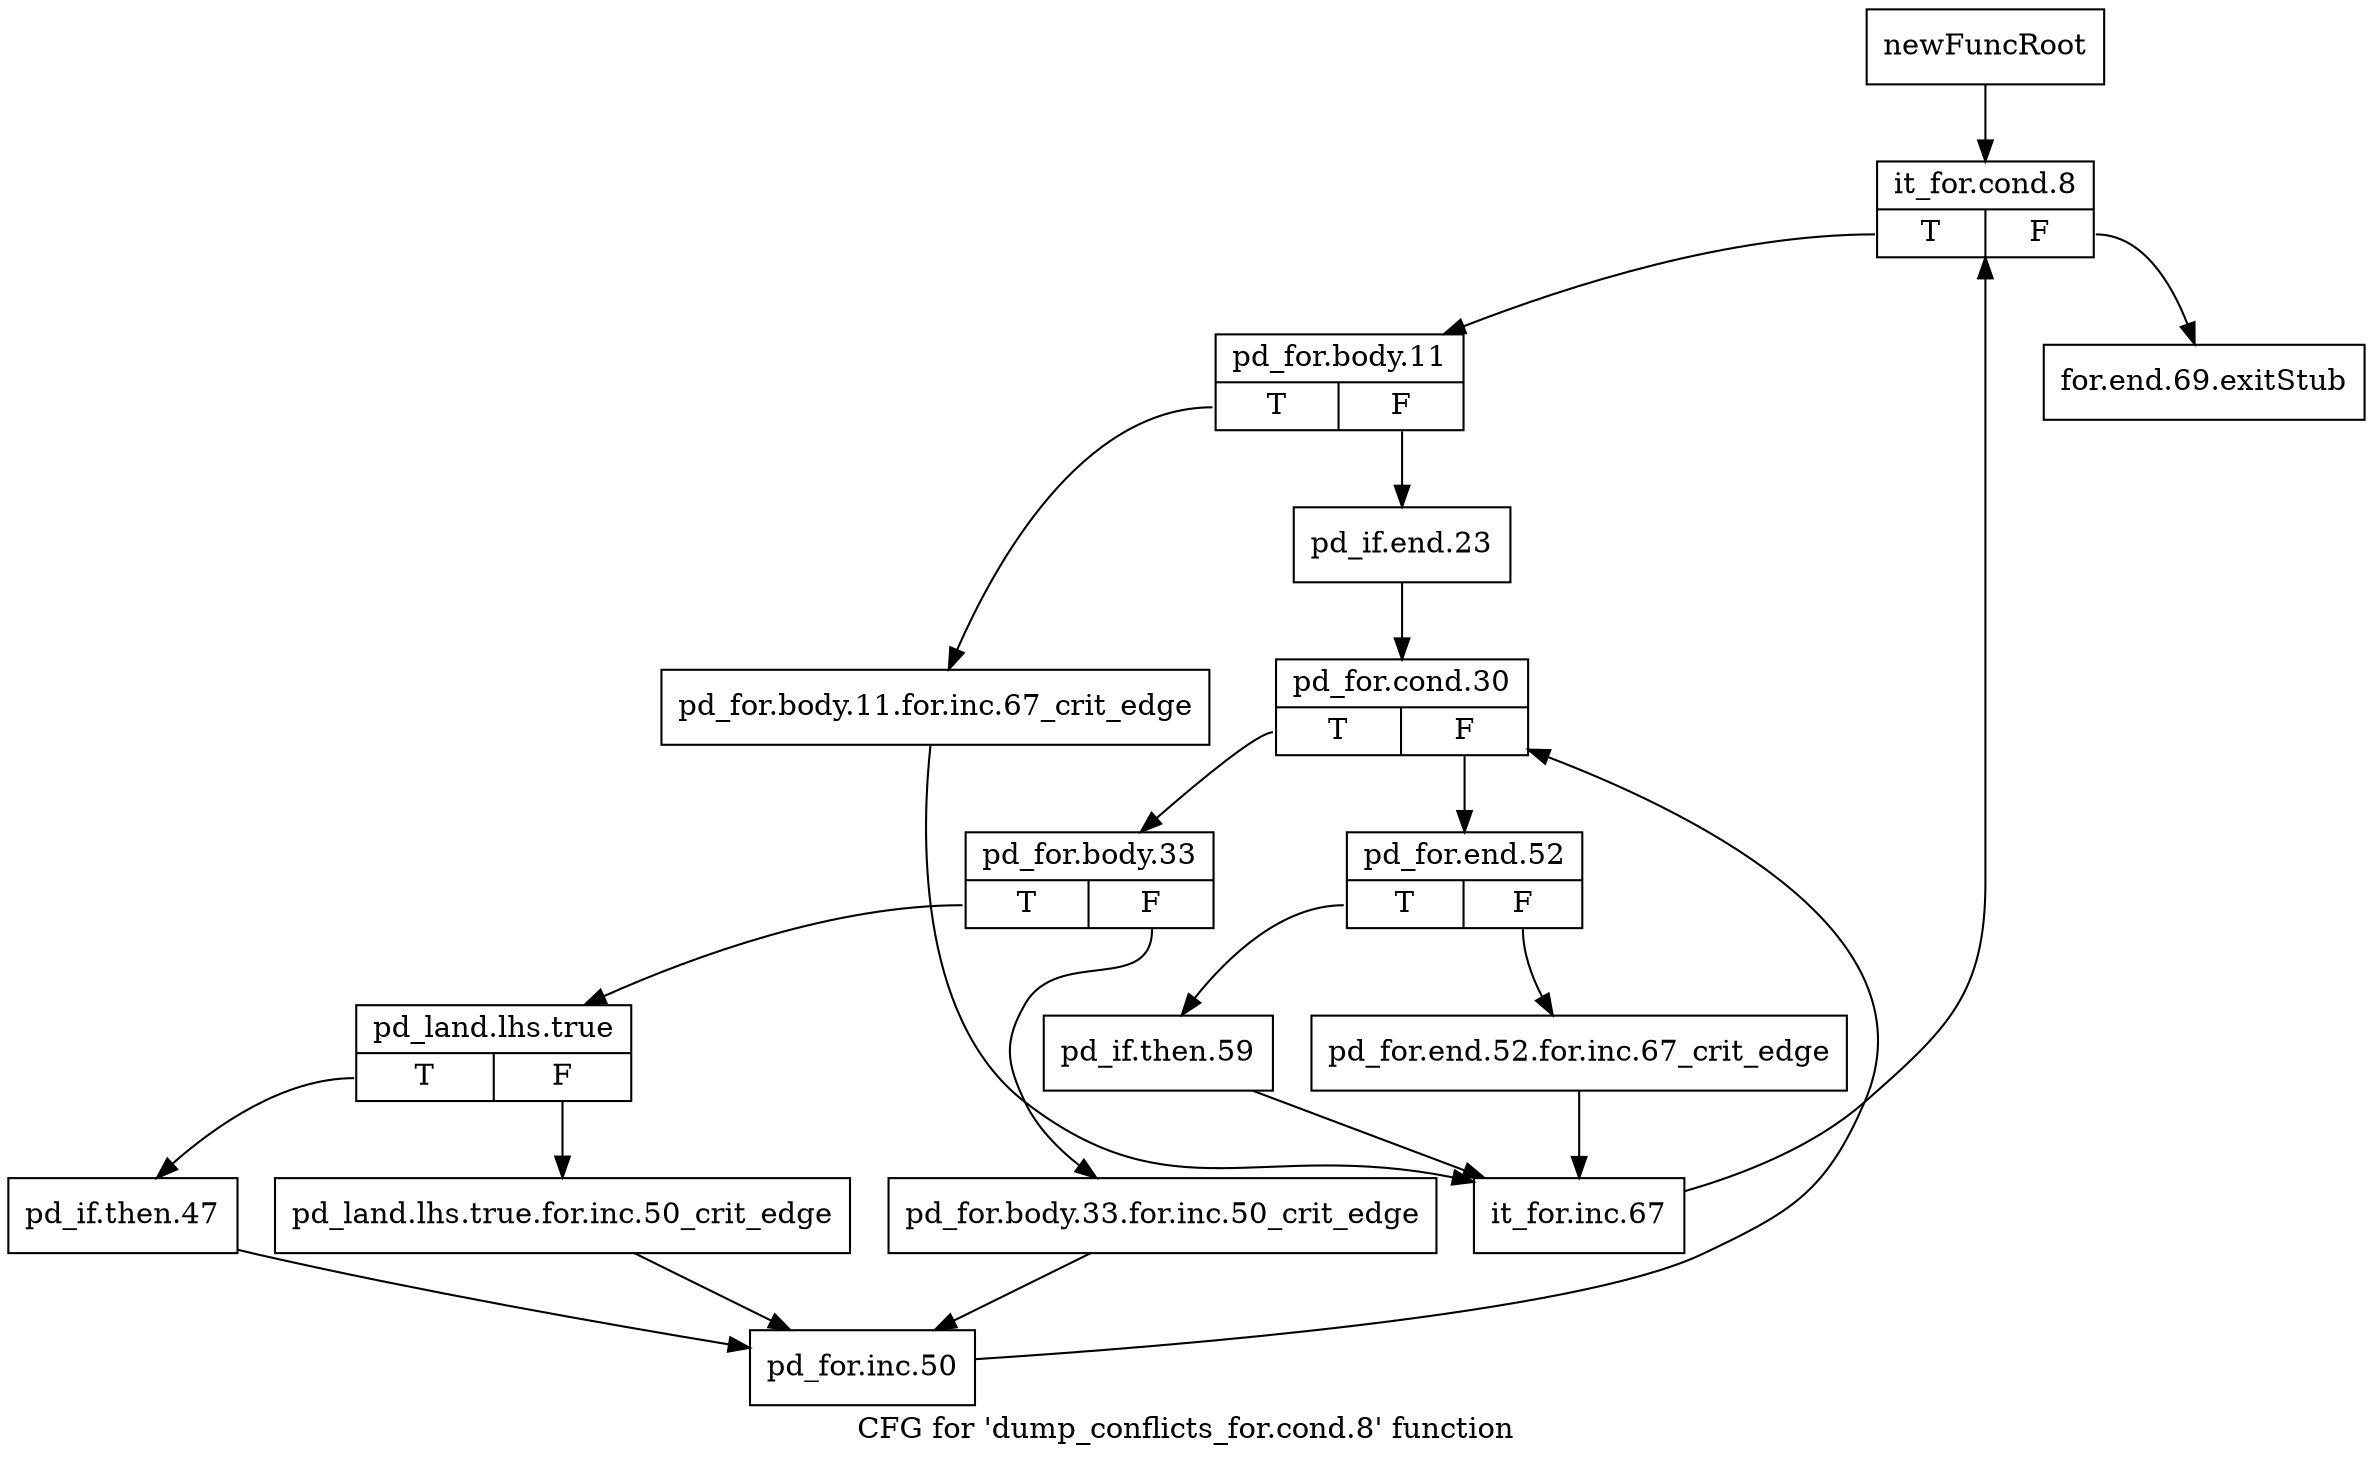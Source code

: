 digraph "CFG for 'dump_conflicts_for.cond.8' function" {
	label="CFG for 'dump_conflicts_for.cond.8' function";

	Node0xb235330 [shape=record,label="{newFuncRoot}"];
	Node0xb235330 -> Node0xb2353d0;
	Node0xb235380 [shape=record,label="{for.end.69.exitStub}"];
	Node0xb2353d0 [shape=record,label="{it_for.cond.8|{<s0>T|<s1>F}}"];
	Node0xb2353d0:s0 -> Node0xb235420;
	Node0xb2353d0:s1 -> Node0xb235380;
	Node0xb235420 [shape=record,label="{pd_for.body.11|{<s0>T|<s1>F}}"];
	Node0xb235420:s0 -> Node0xb2357e0;
	Node0xb235420:s1 -> Node0xb235470;
	Node0xb235470 [shape=record,label="{pd_if.end.23}"];
	Node0xb235470 -> Node0xb2354c0;
	Node0xb2354c0 [shape=record,label="{pd_for.cond.30|{<s0>T|<s1>F}}"];
	Node0xb2354c0:s0 -> Node0xb235600;
	Node0xb2354c0:s1 -> Node0xb235510;
	Node0xb235510 [shape=record,label="{pd_for.end.52|{<s0>T|<s1>F}}"];
	Node0xb235510:s0 -> Node0xb2355b0;
	Node0xb235510:s1 -> Node0xb235560;
	Node0xb235560 [shape=record,label="{pd_for.end.52.for.inc.67_crit_edge}"];
	Node0xb235560 -> Node0xb235830;
	Node0xb2355b0 [shape=record,label="{pd_if.then.59}"];
	Node0xb2355b0 -> Node0xb235830;
	Node0xb235600 [shape=record,label="{pd_for.body.33|{<s0>T|<s1>F}}"];
	Node0xb235600:s0 -> Node0xb2356a0;
	Node0xb235600:s1 -> Node0xb235650;
	Node0xb235650 [shape=record,label="{pd_for.body.33.for.inc.50_crit_edge}"];
	Node0xb235650 -> Node0xb235790;
	Node0xb2356a0 [shape=record,label="{pd_land.lhs.true|{<s0>T|<s1>F}}"];
	Node0xb2356a0:s0 -> Node0xb235740;
	Node0xb2356a0:s1 -> Node0xb2356f0;
	Node0xb2356f0 [shape=record,label="{pd_land.lhs.true.for.inc.50_crit_edge}"];
	Node0xb2356f0 -> Node0xb235790;
	Node0xb235740 [shape=record,label="{pd_if.then.47}"];
	Node0xb235740 -> Node0xb235790;
	Node0xb235790 [shape=record,label="{pd_for.inc.50}"];
	Node0xb235790 -> Node0xb2354c0;
	Node0xb2357e0 [shape=record,label="{pd_for.body.11.for.inc.67_crit_edge}"];
	Node0xb2357e0 -> Node0xb235830;
	Node0xb235830 [shape=record,label="{it_for.inc.67}"];
	Node0xb235830 -> Node0xb2353d0;
}
